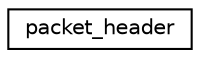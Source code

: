 digraph "Graphical Class Hierarchy"
{
  edge [fontname="Helvetica",fontsize="10",labelfontname="Helvetica",labelfontsize="10"];
  node [fontname="Helvetica",fontsize="10",shape=record];
  rankdir="LR";
  Node0 [label="packet_header",height=0.2,width=0.4,color="black", fillcolor="white", style="filled",URL="$structpacket__header.html"];
}
